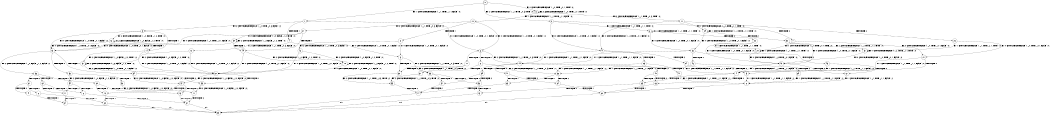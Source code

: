 digraph BCG {
size = "7, 10.5";
center = TRUE;
node [shape = circle];
0 [peripheries = 2];
0 -> 1 [label = "EX !1 !ATOMIC_EXCH_BRANCH (1, +1, TRUE, +1, 1, FALSE) !:0:"];
0 -> 2 [label = "EX !2 !ATOMIC_EXCH_BRANCH (1, +1, TRUE, +0, 3, TRUE) !:0:"];
0 -> 3 [label = "EX !0 !ATOMIC_EXCH_BRANCH (1, +0, TRUE, +0, 1, TRUE) !:0:"];
1 -> 4 [label = "TERMINATE !1"];
1 -> 5 [label = "EX !2 !ATOMIC_EXCH_BRANCH (1, +1, TRUE, +0, 3, FALSE) !:0:"];
1 -> 6 [label = "EX !0 !ATOMIC_EXCH_BRANCH (1, +0, TRUE, +0, 1, FALSE) !:0:"];
2 -> 7 [label = "TERMINATE !2"];
2 -> 8 [label = "EX !1 !ATOMIC_EXCH_BRANCH (1, +1, TRUE, +1, 1, TRUE) !:0:"];
2 -> 9 [label = "EX !0 !ATOMIC_EXCH_BRANCH (1, +0, TRUE, +0, 1, FALSE) !:0:"];
3 -> 10 [label = "EX !1 !ATOMIC_EXCH_BRANCH (1, +1, TRUE, +1, 1, FALSE) !:0:"];
3 -> 11 [label = "EX !2 !ATOMIC_EXCH_BRANCH (1, +1, TRUE, +0, 3, TRUE) !:0:"];
3 -> 3 [label = "EX !0 !ATOMIC_EXCH_BRANCH (1, +0, TRUE, +0, 1, TRUE) !:0:"];
4 -> 12 [label = "EX !2 !ATOMIC_EXCH_BRANCH (1, +1, TRUE, +0, 3, FALSE) !:0:"];
4 -> 13 [label = "EX !0 !ATOMIC_EXCH_BRANCH (1, +0, TRUE, +0, 1, FALSE) !:0:"];
5 -> 14 [label = "TERMINATE !1"];
5 -> 15 [label = "EX !0 !ATOMIC_EXCH_BRANCH (1, +0, TRUE, +0, 1, FALSE) !:0:"];
5 -> 16 [label = "EX !2 !ATOMIC_EXCH_BRANCH (1, +0, FALSE, +1, 2, TRUE) !:0:"];
6 -> 17 [label = "TERMINATE !1"];
6 -> 18 [label = "TERMINATE !0"];
6 -> 19 [label = "EX !2 !ATOMIC_EXCH_BRANCH (1, +1, TRUE, +0, 3, TRUE) !:0:"];
7 -> 20 [label = "EX !1 !ATOMIC_EXCH_BRANCH (1, +1, TRUE, +1, 1, TRUE) !:0:"];
7 -> 21 [label = "EX !0 !ATOMIC_EXCH_BRANCH (1, +0, TRUE, +0, 1, FALSE) !:0:"];
8 -> 22 [label = "TERMINATE !2"];
8 -> 23 [label = "EX !0 !ATOMIC_EXCH_BRANCH (1, +0, TRUE, +0, 1, FALSE) !:0:"];
8 -> 8 [label = "EX !1 !ATOMIC_EXCH_BRANCH (1, +1, TRUE, +1, 1, TRUE) !:0:"];
9 -> 24 [label = "TERMINATE !2"];
9 -> 25 [label = "TERMINATE !0"];
9 -> 19 [label = "EX !1 !ATOMIC_EXCH_BRANCH (1, +1, TRUE, +1, 1, FALSE) !:0:"];
10 -> 26 [label = "TERMINATE !1"];
10 -> 27 [label = "EX !2 !ATOMIC_EXCH_BRANCH (1, +1, TRUE, +0, 3, FALSE) !:0:"];
10 -> 6 [label = "EX !0 !ATOMIC_EXCH_BRANCH (1, +0, TRUE, +0, 1, FALSE) !:0:"];
11 -> 28 [label = "TERMINATE !2"];
11 -> 29 [label = "EX !1 !ATOMIC_EXCH_BRANCH (1, +1, TRUE, +1, 1, TRUE) !:0:"];
11 -> 9 [label = "EX !0 !ATOMIC_EXCH_BRANCH (1, +0, TRUE, +0, 1, FALSE) !:0:"];
12 -> 30 [label = "EX !0 !ATOMIC_EXCH_BRANCH (1, +0, TRUE, +0, 1, FALSE) !:0:"];
12 -> 31 [label = "EX !2 !ATOMIC_EXCH_BRANCH (1, +0, FALSE, +1, 2, TRUE) !:0:"];
13 -> 32 [label = "TERMINATE !0"];
13 -> 33 [label = "EX !2 !ATOMIC_EXCH_BRANCH (1, +1, TRUE, +0, 3, TRUE) !:0:"];
14 -> 30 [label = "EX !0 !ATOMIC_EXCH_BRANCH (1, +0, TRUE, +0, 1, FALSE) !:0:"];
14 -> 31 [label = "EX !2 !ATOMIC_EXCH_BRANCH (1, +0, FALSE, +1, 2, TRUE) !:0:"];
15 -> 34 [label = "TERMINATE !1"];
15 -> 35 [label = "TERMINATE !0"];
15 -> 36 [label = "EX !2 !ATOMIC_EXCH_BRANCH (1, +0, FALSE, +1, 2, FALSE) !:0:"];
16 -> 14 [label = "TERMINATE !1"];
16 -> 15 [label = "EX !0 !ATOMIC_EXCH_BRANCH (1, +0, TRUE, +0, 1, FALSE) !:0:"];
16 -> 16 [label = "EX !2 !ATOMIC_EXCH_BRANCH (1, +0, FALSE, +1, 2, TRUE) !:0:"];
17 -> 32 [label = "TERMINATE !0"];
17 -> 33 [label = "EX !2 !ATOMIC_EXCH_BRANCH (1, +1, TRUE, +0, 3, TRUE) !:0:"];
18 -> 37 [label = "TERMINATE !1"];
18 -> 38 [label = "EX !2 !ATOMIC_EXCH_BRANCH (1, +1, TRUE, +0, 3, TRUE) !:1:"];
19 -> 39 [label = "TERMINATE !1"];
19 -> 40 [label = "TERMINATE !2"];
19 -> 41 [label = "TERMINATE !0"];
20 -> 42 [label = "EX !0 !ATOMIC_EXCH_BRANCH (1, +0, TRUE, +0, 1, FALSE) !:0:"];
20 -> 20 [label = "EX !1 !ATOMIC_EXCH_BRANCH (1, +1, TRUE, +1, 1, TRUE) !:0:"];
21 -> 43 [label = "TERMINATE !0"];
21 -> 44 [label = "EX !1 !ATOMIC_EXCH_BRANCH (1, +1, TRUE, +1, 1, FALSE) !:0:"];
22 -> 42 [label = "EX !0 !ATOMIC_EXCH_BRANCH (1, +0, TRUE, +0, 1, FALSE) !:0:"];
22 -> 20 [label = "EX !1 !ATOMIC_EXCH_BRANCH (1, +1, TRUE, +1, 1, TRUE) !:0:"];
23 -> 45 [label = "TERMINATE !2"];
23 -> 46 [label = "TERMINATE !0"];
23 -> 19 [label = "EX !1 !ATOMIC_EXCH_BRANCH (1, +1, TRUE, +1, 1, FALSE) !:0:"];
24 -> 43 [label = "TERMINATE !0"];
24 -> 44 [label = "EX !1 !ATOMIC_EXCH_BRANCH (1, +1, TRUE, +1, 1, FALSE) !:0:"];
25 -> 47 [label = "TERMINATE !2"];
25 -> 38 [label = "EX !1 !ATOMIC_EXCH_BRANCH (1, +1, TRUE, +1, 1, FALSE) !:1:"];
26 -> 48 [label = "EX !2 !ATOMIC_EXCH_BRANCH (1, +1, TRUE, +0, 3, FALSE) !:0:"];
26 -> 13 [label = "EX !0 !ATOMIC_EXCH_BRANCH (1, +0, TRUE, +0, 1, FALSE) !:0:"];
27 -> 49 [label = "TERMINATE !1"];
27 -> 50 [label = "EX !2 !ATOMIC_EXCH_BRANCH (1, +0, FALSE, +1, 2, TRUE) !:0:"];
27 -> 15 [label = "EX !0 !ATOMIC_EXCH_BRANCH (1, +0, TRUE, +0, 1, FALSE) !:0:"];
28 -> 51 [label = "EX !1 !ATOMIC_EXCH_BRANCH (1, +1, TRUE, +1, 1, TRUE) !:0:"];
28 -> 21 [label = "EX !0 !ATOMIC_EXCH_BRANCH (1, +0, TRUE, +0, 1, FALSE) !:0:"];
29 -> 52 [label = "TERMINATE !2"];
29 -> 29 [label = "EX !1 !ATOMIC_EXCH_BRANCH (1, +1, TRUE, +1, 1, TRUE) !:0:"];
29 -> 23 [label = "EX !0 !ATOMIC_EXCH_BRANCH (1, +0, TRUE, +0, 1, FALSE) !:0:"];
30 -> 53 [label = "TERMINATE !0"];
30 -> 54 [label = "EX !2 !ATOMIC_EXCH_BRANCH (1, +0, FALSE, +1, 2, FALSE) !:0:"];
31 -> 30 [label = "EX !0 !ATOMIC_EXCH_BRANCH (1, +0, TRUE, +0, 1, FALSE) !:0:"];
31 -> 31 [label = "EX !2 !ATOMIC_EXCH_BRANCH (1, +0, FALSE, +1, 2, TRUE) !:0:"];
32 -> 55 [label = "EX !2 !ATOMIC_EXCH_BRANCH (1, +1, TRUE, +0, 3, TRUE) !:2:"];
33 -> 56 [label = "TERMINATE !2"];
33 -> 57 [label = "TERMINATE !0"];
34 -> 53 [label = "TERMINATE !0"];
34 -> 54 [label = "EX !2 !ATOMIC_EXCH_BRANCH (1, +0, FALSE, +1, 2, FALSE) !:0:"];
35 -> 58 [label = "TERMINATE !1"];
35 -> 59 [label = "EX !2 !ATOMIC_EXCH_BRANCH (1, +0, FALSE, +1, 2, FALSE) !:1:"];
36 -> 60 [label = "TERMINATE !1"];
36 -> 61 [label = "TERMINATE !2"];
36 -> 62 [label = "TERMINATE !0"];
37 -> 55 [label = "EX !2 !ATOMIC_EXCH_BRANCH (1, +1, TRUE, +0, 3, TRUE) !:2:"];
38 -> 63 [label = "TERMINATE !1"];
38 -> 64 [label = "TERMINATE !2"];
39 -> 56 [label = "TERMINATE !2"];
39 -> 57 [label = "TERMINATE !0"];
40 -> 65 [label = "TERMINATE !1"];
40 -> 66 [label = "TERMINATE !0"];
41 -> 63 [label = "TERMINATE !1"];
41 -> 64 [label = "TERMINATE !2"];
42 -> 67 [label = "TERMINATE !0"];
42 -> 44 [label = "EX !1 !ATOMIC_EXCH_BRANCH (1, +1, TRUE, +1, 1, FALSE) !:0:"];
43 -> 68 [label = "EX !1 !ATOMIC_EXCH_BRANCH (1, +1, TRUE, +1, 1, FALSE) !:1:"];
44 -> 65 [label = "TERMINATE !1"];
44 -> 66 [label = "TERMINATE !0"];
45 -> 67 [label = "TERMINATE !0"];
45 -> 44 [label = "EX !1 !ATOMIC_EXCH_BRANCH (1, +1, TRUE, +1, 1, FALSE) !:0:"];
46 -> 69 [label = "TERMINATE !2"];
46 -> 38 [label = "EX !1 !ATOMIC_EXCH_BRANCH (1, +1, TRUE, +1, 1, FALSE) !:1:"];
47 -> 68 [label = "EX !1 !ATOMIC_EXCH_BRANCH (1, +1, TRUE, +1, 1, FALSE) !:1:"];
48 -> 70 [label = "EX !2 !ATOMIC_EXCH_BRANCH (1, +0, FALSE, +1, 2, TRUE) !:0:"];
48 -> 30 [label = "EX !0 !ATOMIC_EXCH_BRANCH (1, +0, TRUE, +0, 1, FALSE) !:0:"];
49 -> 70 [label = "EX !2 !ATOMIC_EXCH_BRANCH (1, +0, FALSE, +1, 2, TRUE) !:0:"];
49 -> 30 [label = "EX !0 !ATOMIC_EXCH_BRANCH (1, +0, TRUE, +0, 1, FALSE) !:0:"];
50 -> 49 [label = "TERMINATE !1"];
50 -> 50 [label = "EX !2 !ATOMIC_EXCH_BRANCH (1, +0, FALSE, +1, 2, TRUE) !:0:"];
50 -> 15 [label = "EX !0 !ATOMIC_EXCH_BRANCH (1, +0, TRUE, +0, 1, FALSE) !:0:"];
51 -> 51 [label = "EX !1 !ATOMIC_EXCH_BRANCH (1, +1, TRUE, +1, 1, TRUE) !:0:"];
51 -> 42 [label = "EX !0 !ATOMIC_EXCH_BRANCH (1, +0, TRUE, +0, 1, FALSE) !:0:"];
52 -> 51 [label = "EX !1 !ATOMIC_EXCH_BRANCH (1, +1, TRUE, +1, 1, TRUE) !:0:"];
52 -> 42 [label = "EX !0 !ATOMIC_EXCH_BRANCH (1, +0, TRUE, +0, 1, FALSE) !:0:"];
53 -> 71 [label = "EX !2 !ATOMIC_EXCH_BRANCH (1, +0, FALSE, +1, 2, FALSE) !:2:"];
54 -> 72 [label = "TERMINATE !2"];
54 -> 73 [label = "TERMINATE !0"];
55 -> 74 [label = "TERMINATE !2"];
56 -> 75 [label = "TERMINATE !0"];
57 -> 74 [label = "TERMINATE !2"];
58 -> 71 [label = "EX !2 !ATOMIC_EXCH_BRANCH (1, +0, FALSE, +1, 2, FALSE) !:2:"];
59 -> 76 [label = "TERMINATE !1"];
59 -> 77 [label = "TERMINATE !2"];
60 -> 72 [label = "TERMINATE !2"];
60 -> 73 [label = "TERMINATE !0"];
61 -> 78 [label = "TERMINATE !1"];
61 -> 79 [label = "TERMINATE !0"];
62 -> 76 [label = "TERMINATE !1"];
62 -> 77 [label = "TERMINATE !2"];
63 -> 74 [label = "TERMINATE !2"];
64 -> 80 [label = "TERMINATE !1"];
65 -> 75 [label = "TERMINATE !0"];
66 -> 80 [label = "TERMINATE !1"];
67 -> 68 [label = "EX !1 !ATOMIC_EXCH_BRANCH (1, +1, TRUE, +1, 1, FALSE) !:1:"];
68 -> 80 [label = "TERMINATE !1"];
69 -> 68 [label = "EX !1 !ATOMIC_EXCH_BRANCH (1, +1, TRUE, +1, 1, FALSE) !:1:"];
70 -> 70 [label = "EX !2 !ATOMIC_EXCH_BRANCH (1, +0, FALSE, +1, 2, TRUE) !:0:"];
70 -> 30 [label = "EX !0 !ATOMIC_EXCH_BRANCH (1, +0, TRUE, +0, 1, FALSE) !:0:"];
71 -> 81 [label = "TERMINATE !2"];
72 -> 82 [label = "TERMINATE !0"];
73 -> 81 [label = "TERMINATE !2"];
74 -> 83 [label = "exit"];
75 -> 83 [label = "exit"];
76 -> 81 [label = "TERMINATE !2"];
77 -> 84 [label = "TERMINATE !1"];
78 -> 82 [label = "TERMINATE !0"];
79 -> 84 [label = "TERMINATE !1"];
80 -> 83 [label = "exit"];
81 -> 83 [label = "exit"];
82 -> 83 [label = "exit"];
84 -> 83 [label = "exit"];
}
